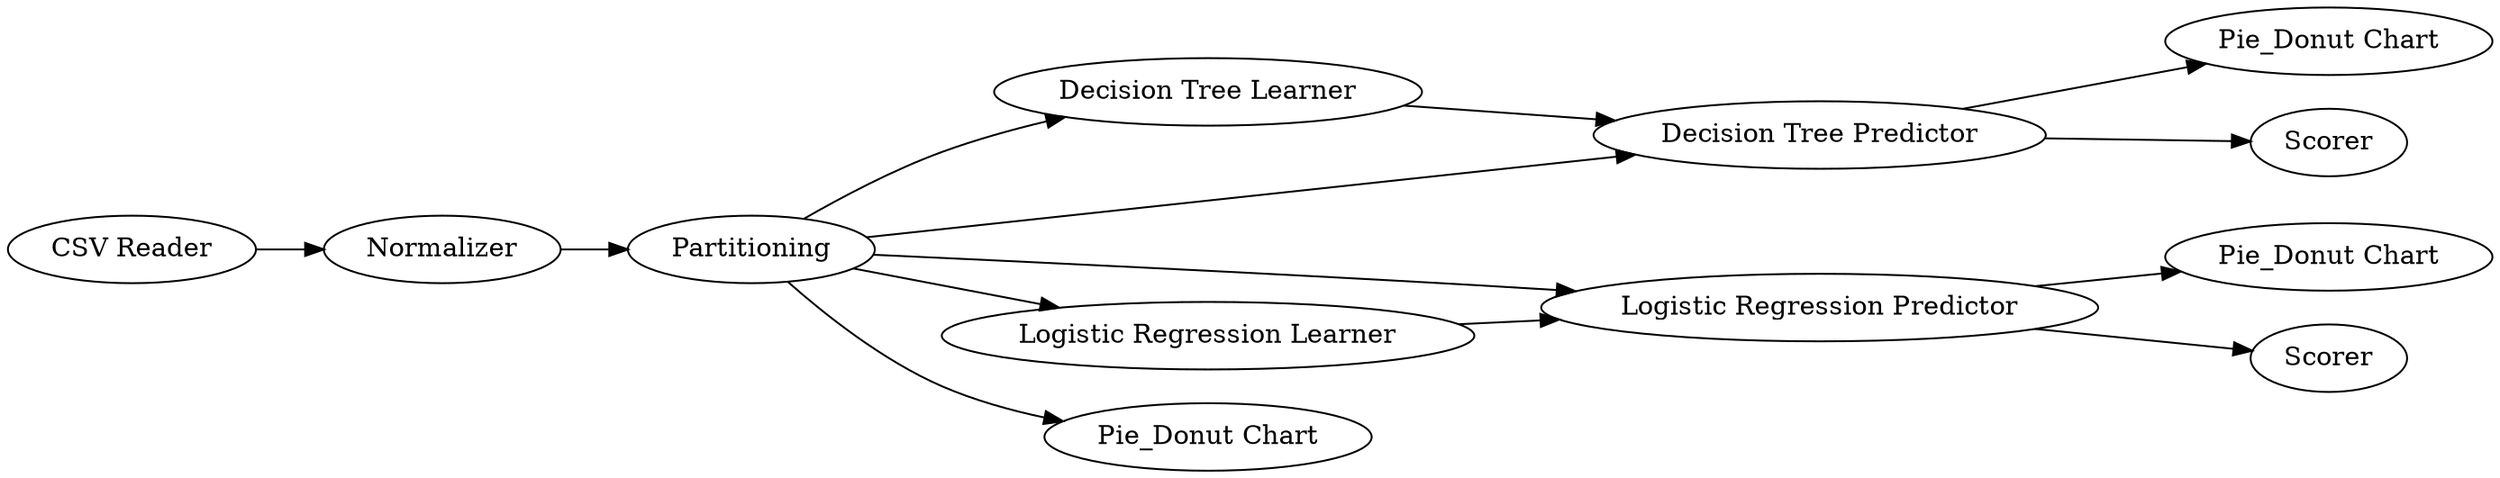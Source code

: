 digraph {
	3 -> 9
	3 -> 10
	5 -> 8
	10 -> 12
	4 -> 5
	3 -> 4
	3 -> 5
	1 -> 2
	9 -> 10
	2 -> 3
	10 -> 11
	5 -> 7
	3 -> 6
	5 [label="Logistic Regression Predictor"]
	1 [label="CSV Reader"]
	7 [label=Scorer]
	9 [label="Decision Tree Learner"]
	11 [label=Scorer]
	4 [label="Logistic Regression Learner"]
	6 [label="Pie_Donut Chart"]
	8 [label="Pie_Donut Chart"]
	12 [label="Pie_Donut Chart"]
	3 [label=Partitioning]
	2 [label=Normalizer]
	10 [label="Decision Tree Predictor"]
	rankdir=LR
}
